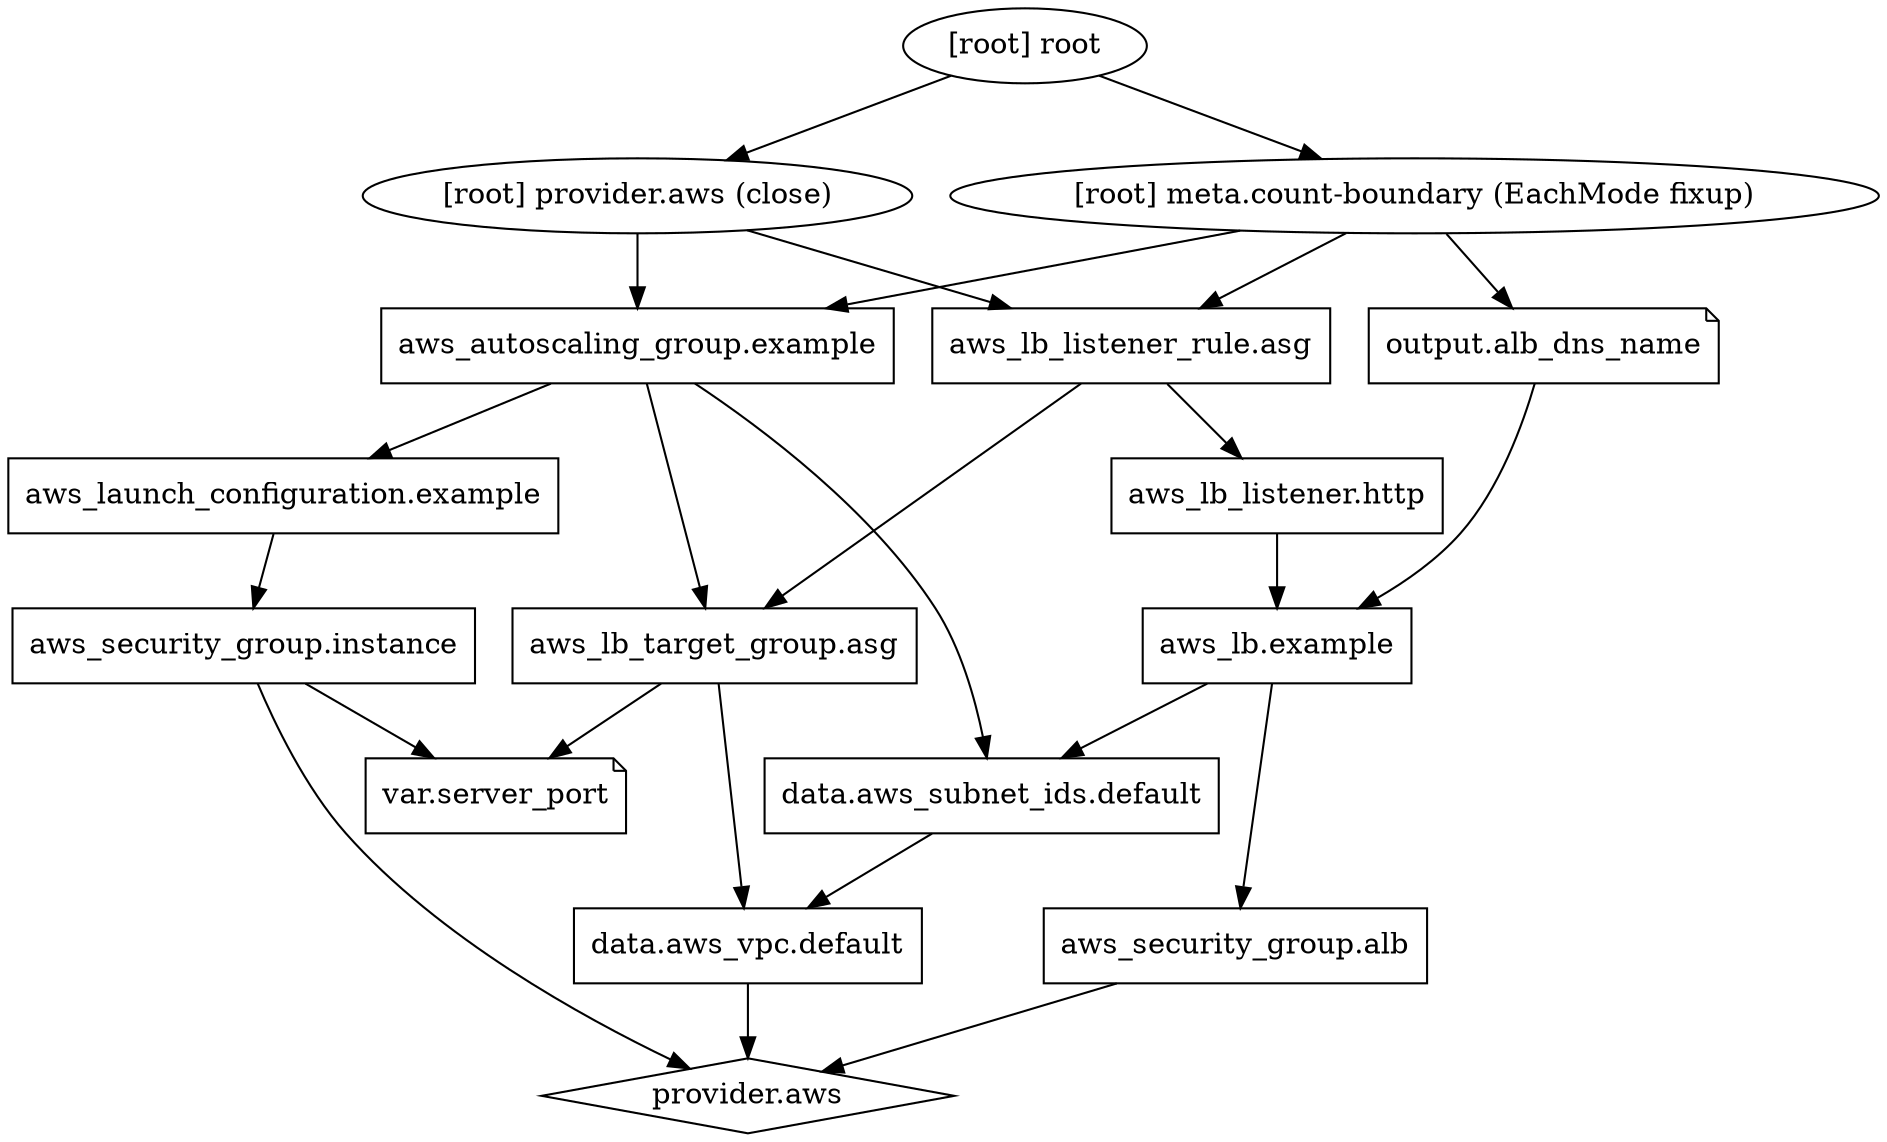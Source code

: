 digraph {
	compound = "true"
	newrank = "true"
	subgraph "root" {
		"[root] aws_autoscaling_group.example" [label = "aws_autoscaling_group.example", shape = "box"]
		"[root] aws_launch_configuration.example" [label = "aws_launch_configuration.example", shape = "box"]
		"[root] aws_lb.example" [label = "aws_lb.example", shape = "box"]
		"[root] aws_lb_listener.http" [label = "aws_lb_listener.http", shape = "box"]
		"[root] aws_lb_listener_rule.asg" [label = "aws_lb_listener_rule.asg", shape = "box"]
		"[root] aws_lb_target_group.asg" [label = "aws_lb_target_group.asg", shape = "box"]
		"[root] aws_security_group.alb" [label = "aws_security_group.alb", shape = "box"]
		"[root] aws_security_group.instance" [label = "aws_security_group.instance", shape = "box"]
		"[root] data.aws_subnet_ids.default" [label = "data.aws_subnet_ids.default", shape = "box"]
		"[root] data.aws_vpc.default" [label = "data.aws_vpc.default", shape = "box"]
		"[root] output.alb_dns_name" [label = "output.alb_dns_name", shape = "note"]
		"[root] provider.aws" [label = "provider.aws", shape = "diamond"]
		"[root] var.server_port" [label = "var.server_port", shape = "note"]
		"[root] aws_autoscaling_group.example" -> "[root] aws_launch_configuration.example"
		"[root] aws_autoscaling_group.example" -> "[root] aws_lb_target_group.asg"
		"[root] aws_autoscaling_group.example" -> "[root] data.aws_subnet_ids.default"
		"[root] aws_launch_configuration.example" -> "[root] aws_security_group.instance"
		"[root] aws_lb.example" -> "[root] aws_security_group.alb"
		"[root] aws_lb.example" -> "[root] data.aws_subnet_ids.default"
		"[root] aws_lb_listener.http" -> "[root] aws_lb.example"
		"[root] aws_lb_listener_rule.asg" -> "[root] aws_lb_listener.http"
		"[root] aws_lb_listener_rule.asg" -> "[root] aws_lb_target_group.asg"
		"[root] aws_lb_target_group.asg" -> "[root] data.aws_vpc.default"
		"[root] aws_lb_target_group.asg" -> "[root] var.server_port"
		"[root] aws_security_group.alb" -> "[root] provider.aws"
		"[root] aws_security_group.instance" -> "[root] provider.aws"
		"[root] aws_security_group.instance" -> "[root] var.server_port"
		"[root] data.aws_subnet_ids.default" -> "[root] data.aws_vpc.default"
		"[root] data.aws_vpc.default" -> "[root] provider.aws"
		"[root] meta.count-boundary (EachMode fixup)" -> "[root] aws_autoscaling_group.example"
		"[root] meta.count-boundary (EachMode fixup)" -> "[root] aws_lb_listener_rule.asg"
		"[root] meta.count-boundary (EachMode fixup)" -> "[root] output.alb_dns_name"
		"[root] output.alb_dns_name" -> "[root] aws_lb.example"
		"[root] provider.aws (close)" -> "[root] aws_autoscaling_group.example"
		"[root] provider.aws (close)" -> "[root] aws_lb_listener_rule.asg"
		"[root] root" -> "[root] meta.count-boundary (EachMode fixup)"
		"[root] root" -> "[root] provider.aws (close)"
	}
}

